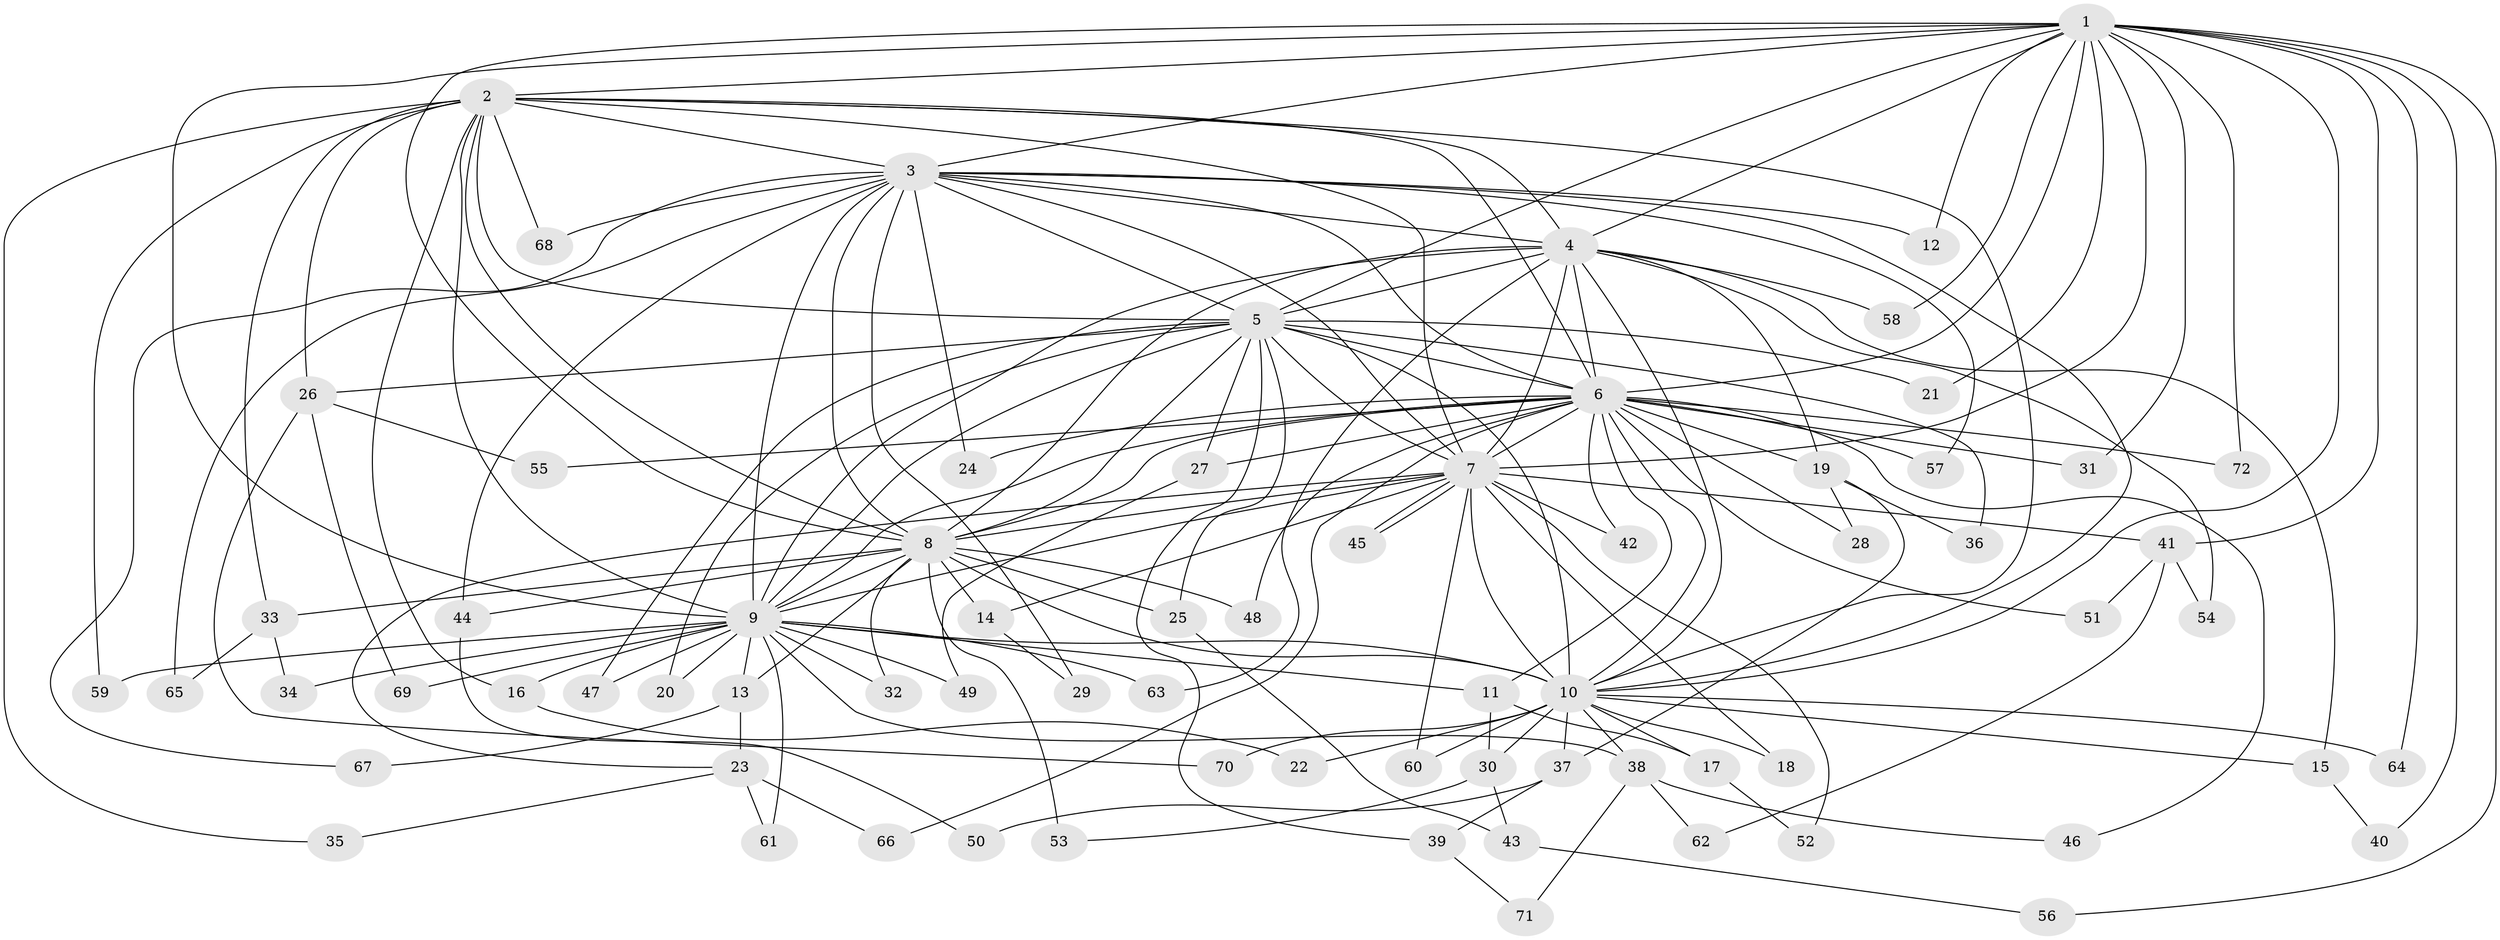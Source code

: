 // Generated by graph-tools (version 1.1) at 2025/49/03/09/25 03:49:40]
// undirected, 72 vertices, 169 edges
graph export_dot {
graph [start="1"]
  node [color=gray90,style=filled];
  1;
  2;
  3;
  4;
  5;
  6;
  7;
  8;
  9;
  10;
  11;
  12;
  13;
  14;
  15;
  16;
  17;
  18;
  19;
  20;
  21;
  22;
  23;
  24;
  25;
  26;
  27;
  28;
  29;
  30;
  31;
  32;
  33;
  34;
  35;
  36;
  37;
  38;
  39;
  40;
  41;
  42;
  43;
  44;
  45;
  46;
  47;
  48;
  49;
  50;
  51;
  52;
  53;
  54;
  55;
  56;
  57;
  58;
  59;
  60;
  61;
  62;
  63;
  64;
  65;
  66;
  67;
  68;
  69;
  70;
  71;
  72;
  1 -- 2;
  1 -- 3;
  1 -- 4;
  1 -- 5;
  1 -- 6;
  1 -- 7;
  1 -- 8;
  1 -- 9;
  1 -- 10;
  1 -- 12;
  1 -- 21;
  1 -- 31;
  1 -- 40;
  1 -- 41;
  1 -- 56;
  1 -- 58;
  1 -- 64;
  1 -- 72;
  2 -- 3;
  2 -- 4;
  2 -- 5;
  2 -- 6;
  2 -- 7;
  2 -- 8;
  2 -- 9;
  2 -- 10;
  2 -- 16;
  2 -- 26;
  2 -- 33;
  2 -- 35;
  2 -- 59;
  2 -- 68;
  3 -- 4;
  3 -- 5;
  3 -- 6;
  3 -- 7;
  3 -- 8;
  3 -- 9;
  3 -- 10;
  3 -- 12;
  3 -- 24;
  3 -- 29;
  3 -- 44;
  3 -- 57;
  3 -- 65;
  3 -- 67;
  3 -- 68;
  4 -- 5;
  4 -- 6;
  4 -- 7;
  4 -- 8;
  4 -- 9;
  4 -- 10;
  4 -- 15;
  4 -- 19;
  4 -- 54;
  4 -- 58;
  4 -- 63;
  5 -- 6;
  5 -- 7;
  5 -- 8;
  5 -- 9;
  5 -- 10;
  5 -- 20;
  5 -- 21;
  5 -- 25;
  5 -- 26;
  5 -- 27;
  5 -- 36;
  5 -- 39;
  5 -- 47;
  6 -- 7;
  6 -- 8;
  6 -- 9;
  6 -- 10;
  6 -- 11;
  6 -- 19;
  6 -- 24;
  6 -- 27;
  6 -- 28;
  6 -- 31;
  6 -- 42;
  6 -- 46;
  6 -- 48;
  6 -- 51;
  6 -- 55;
  6 -- 57;
  6 -- 66;
  6 -- 72;
  7 -- 8;
  7 -- 9;
  7 -- 10;
  7 -- 14;
  7 -- 18;
  7 -- 23;
  7 -- 41;
  7 -- 42;
  7 -- 45;
  7 -- 45;
  7 -- 52;
  7 -- 60;
  8 -- 9;
  8 -- 10;
  8 -- 13;
  8 -- 14;
  8 -- 25;
  8 -- 32;
  8 -- 33;
  8 -- 44;
  8 -- 48;
  8 -- 53;
  9 -- 10;
  9 -- 11;
  9 -- 13;
  9 -- 16;
  9 -- 20;
  9 -- 32;
  9 -- 34;
  9 -- 38;
  9 -- 47;
  9 -- 49;
  9 -- 59;
  9 -- 61;
  9 -- 63;
  9 -- 69;
  10 -- 15;
  10 -- 17;
  10 -- 18;
  10 -- 22;
  10 -- 30;
  10 -- 37;
  10 -- 38;
  10 -- 60;
  10 -- 64;
  10 -- 70;
  11 -- 17;
  11 -- 30;
  13 -- 23;
  13 -- 67;
  14 -- 29;
  15 -- 40;
  16 -- 22;
  17 -- 52;
  19 -- 28;
  19 -- 36;
  19 -- 37;
  23 -- 35;
  23 -- 61;
  23 -- 66;
  25 -- 43;
  26 -- 55;
  26 -- 69;
  26 -- 70;
  27 -- 49;
  30 -- 43;
  30 -- 53;
  33 -- 34;
  33 -- 65;
  37 -- 39;
  37 -- 50;
  38 -- 46;
  38 -- 62;
  38 -- 71;
  39 -- 71;
  41 -- 51;
  41 -- 54;
  41 -- 62;
  43 -- 56;
  44 -- 50;
}
